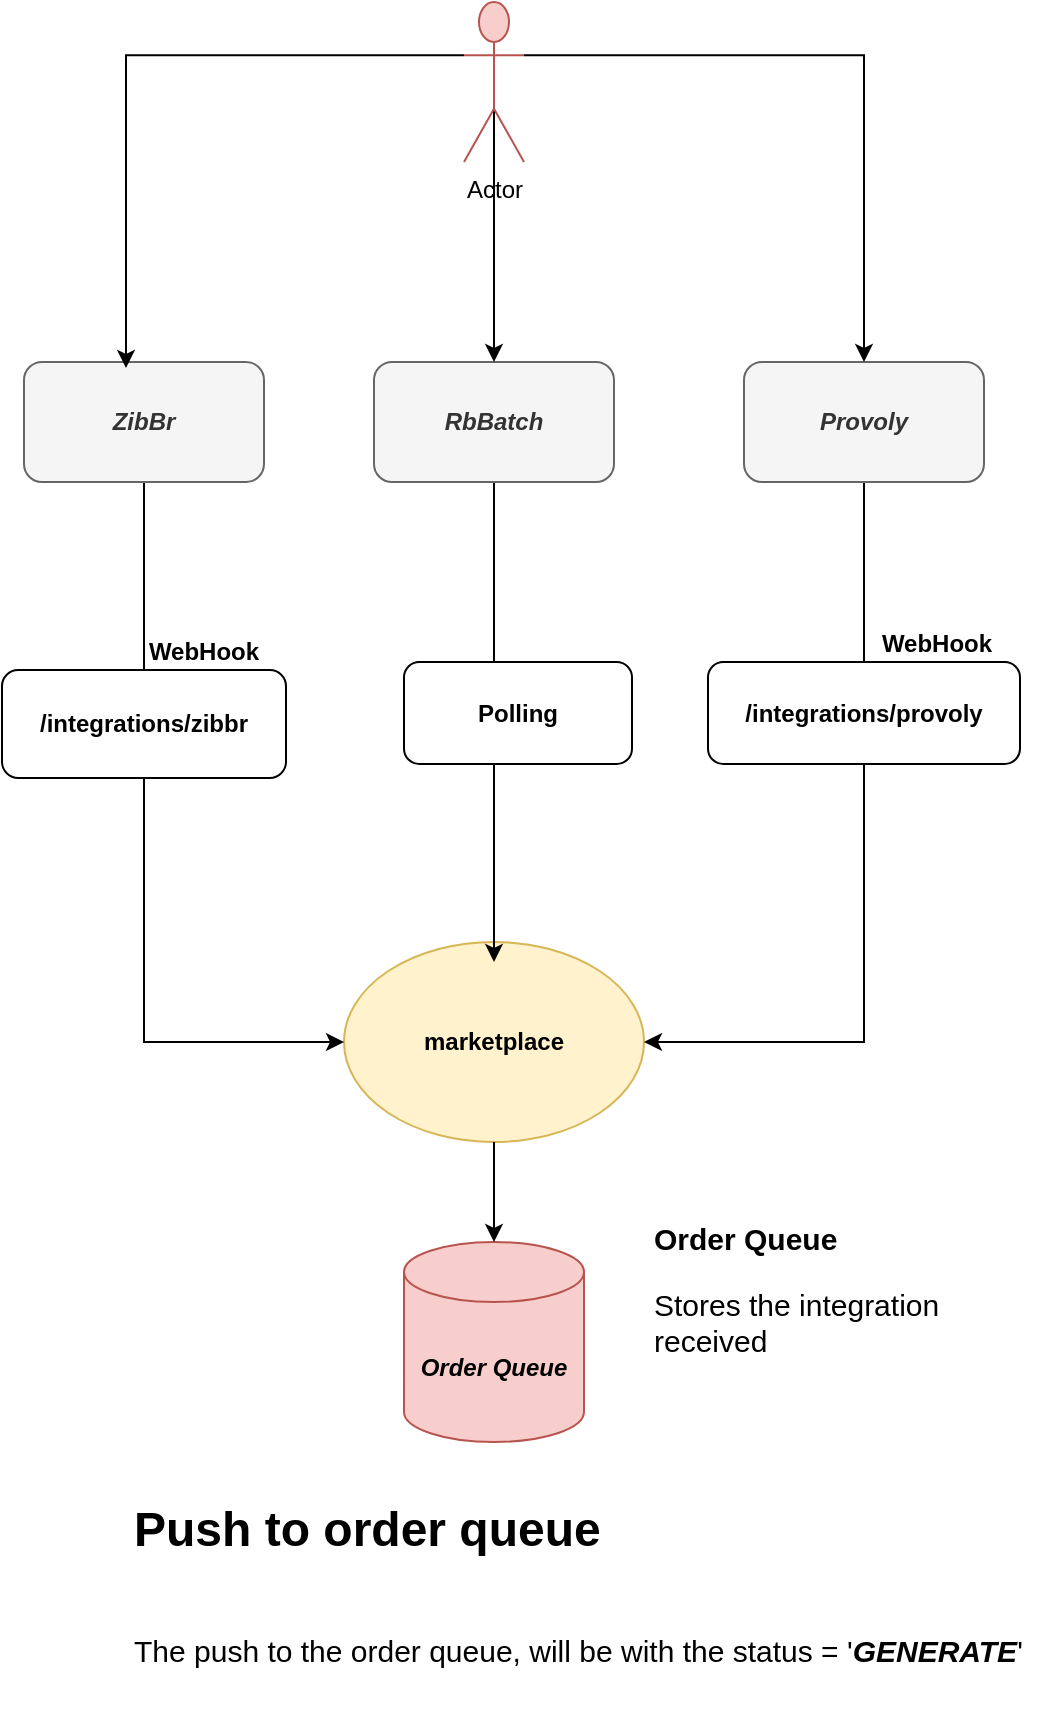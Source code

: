 <mxfile version="23.1.2" type="device" pages="3">
  <diagram name="Integration" id="6bs2xvqOoQj8B5XkELUm">
    <mxGraphModel dx="1502" dy="2014" grid="0" gridSize="10" guides="1" tooltips="1" connect="1" arrows="1" fold="1" page="1" pageScale="1" pageWidth="850" pageHeight="1100" math="0" shadow="0">
      <root>
        <mxCell id="0" />
        <mxCell id="1" parent="0" />
        <mxCell id="EJvTgRRr1ytgP2N93Zxn-4" value="" style="group" parent="1" vertex="1" connectable="0">
          <mxGeometry x="190" y="180" width="150" height="100" as="geometry" />
        </mxCell>
        <mxCell id="EJvTgRRr1ytgP2N93Zxn-1" value="&lt;b&gt;marketplace&lt;/b&gt;" style="ellipse;whiteSpace=wrap;html=1;fillColor=#fff2cc;strokeColor=#d6b656;" parent="EJvTgRRr1ytgP2N93Zxn-4" vertex="1">
          <mxGeometry width="150" height="100" as="geometry" />
        </mxCell>
        <mxCell id="EJvTgRRr1ytgP2N93Zxn-11" style="edgeStyle=orthogonalEdgeStyle;rounded=0;orthogonalLoop=1;jettySize=auto;html=1;exitX=0.5;exitY=1;exitDx=0;exitDy=0;entryX=0;entryY=0.5;entryDx=0;entryDy=0;" parent="1" source="EJvTgRRr1ytgP2N93Zxn-5" target="EJvTgRRr1ytgP2N93Zxn-1" edge="1">
          <mxGeometry relative="1" as="geometry" />
        </mxCell>
        <mxCell id="EJvTgRRr1ytgP2N93Zxn-5" value="&lt;b&gt;&lt;i&gt;ZibBr&lt;/i&gt;&lt;/b&gt;" style="rounded=1;whiteSpace=wrap;html=1;fillColor=#f5f5f5;fontColor=#333333;strokeColor=#666666;" parent="1" vertex="1">
          <mxGeometry x="30" y="-110" width="120" height="60" as="geometry" />
        </mxCell>
        <mxCell id="EJvTgRRr1ytgP2N93Zxn-12" style="edgeStyle=orthogonalEdgeStyle;rounded=0;orthogonalLoop=1;jettySize=auto;html=1;exitX=0.5;exitY=1;exitDx=0;exitDy=0;" parent="1" source="EJvTgRRr1ytgP2N93Zxn-6" edge="1">
          <mxGeometry relative="1" as="geometry">
            <mxPoint x="265" y="190" as="targetPoint" />
          </mxGeometry>
        </mxCell>
        <mxCell id="EJvTgRRr1ytgP2N93Zxn-6" value="&lt;b&gt;&lt;i&gt;RbBatch&lt;/i&gt;&lt;/b&gt;" style="rounded=1;whiteSpace=wrap;html=1;fillColor=#f5f5f5;fontColor=#333333;strokeColor=#666666;" parent="1" vertex="1">
          <mxGeometry x="205" y="-110" width="120" height="60" as="geometry" />
        </mxCell>
        <mxCell id="EJvTgRRr1ytgP2N93Zxn-14" style="edgeStyle=orthogonalEdgeStyle;rounded=0;orthogonalLoop=1;jettySize=auto;html=1;exitX=0.5;exitY=1;exitDx=0;exitDy=0;entryX=1;entryY=0.5;entryDx=0;entryDy=0;" parent="1" source="EJvTgRRr1ytgP2N93Zxn-7" target="EJvTgRRr1ytgP2N93Zxn-1" edge="1">
          <mxGeometry relative="1" as="geometry" />
        </mxCell>
        <mxCell id="EJvTgRRr1ytgP2N93Zxn-7" value="&lt;b&gt;&lt;i&gt;Provoly&lt;/i&gt;&lt;/b&gt;" style="rounded=1;whiteSpace=wrap;html=1;fillColor=#f5f5f5;fontColor=#333333;strokeColor=#666666;" parent="1" vertex="1">
          <mxGeometry x="390" y="-110" width="120" height="60" as="geometry" />
        </mxCell>
        <mxCell id="EJvTgRRr1ytgP2N93Zxn-8" value="&lt;b&gt;&lt;i&gt;Order Queue&lt;/i&gt;&lt;/b&gt;" style="shape=cylinder3;whiteSpace=wrap;html=1;boundedLbl=1;backgroundOutline=1;size=15;fillColor=#f8cecc;strokeColor=#b85450;" parent="1" vertex="1">
          <mxGeometry x="220" y="330" width="90" height="100" as="geometry" />
        </mxCell>
        <mxCell id="EJvTgRRr1ytgP2N93Zxn-10" style="edgeStyle=orthogonalEdgeStyle;rounded=0;orthogonalLoop=1;jettySize=auto;html=1;exitX=0.5;exitY=1;exitDx=0;exitDy=0;entryX=0.5;entryY=0;entryDx=0;entryDy=0;entryPerimeter=0;" parent="1" source="EJvTgRRr1ytgP2N93Zxn-1" target="EJvTgRRr1ytgP2N93Zxn-8" edge="1">
          <mxGeometry relative="1" as="geometry" />
        </mxCell>
        <mxCell id="QfT0gPSdKocHzmINpzKG-2" style="edgeStyle=orthogonalEdgeStyle;rounded=0;orthogonalLoop=1;jettySize=auto;html=1;exitX=0;exitY=0.333;exitDx=0;exitDy=0;exitPerimeter=0;entryX=0.425;entryY=0.05;entryDx=0;entryDy=0;entryPerimeter=0;" parent="1" source="EJvTgRRr1ytgP2N93Zxn-15" target="EJvTgRRr1ytgP2N93Zxn-5" edge="1">
          <mxGeometry relative="1" as="geometry" />
        </mxCell>
        <mxCell id="QfT0gPSdKocHzmINpzKG-3" style="edgeStyle=orthogonalEdgeStyle;rounded=0;orthogonalLoop=1;jettySize=auto;html=1;exitX=0.5;exitY=0.5;exitDx=0;exitDy=0;exitPerimeter=0;" parent="1" source="EJvTgRRr1ytgP2N93Zxn-15" target="EJvTgRRr1ytgP2N93Zxn-6" edge="1">
          <mxGeometry relative="1" as="geometry" />
        </mxCell>
        <mxCell id="QfT0gPSdKocHzmINpzKG-4" style="edgeStyle=orthogonalEdgeStyle;rounded=0;orthogonalLoop=1;jettySize=auto;html=1;exitX=1;exitY=0.333;exitDx=0;exitDy=0;exitPerimeter=0;entryX=0.5;entryY=0;entryDx=0;entryDy=0;" parent="1" source="EJvTgRRr1ytgP2N93Zxn-15" target="EJvTgRRr1ytgP2N93Zxn-7" edge="1">
          <mxGeometry relative="1" as="geometry" />
        </mxCell>
        <mxCell id="EJvTgRRr1ytgP2N93Zxn-15" value="Actor" style="shape=umlActor;verticalLabelPosition=bottom;verticalAlign=top;html=1;outlineConnect=0;fillColor=#f8cecc;strokeColor=#b85450;" parent="1" vertex="1">
          <mxGeometry x="250" y="-290" width="30" height="80" as="geometry" />
        </mxCell>
        <mxCell id="EJvTgRRr1ytgP2N93Zxn-23" value="&lt;h1 style=&quot;font-size: 15px;&quot;&gt;&lt;font style=&quot;font-size: 15px;&quot;&gt;Order Queue&lt;/font&gt;&lt;/h1&gt;&lt;p style=&quot;font-size: 15px;&quot;&gt;Stores the integration received&lt;/p&gt;" style="text;html=1;strokeColor=none;fillColor=none;spacing=5;spacingTop=-20;whiteSpace=wrap;overflow=hidden;rounded=0;" parent="1" vertex="1">
          <mxGeometry x="340" y="320" width="171" height="78" as="geometry" />
        </mxCell>
        <mxCell id="FXkBtfsvqDUryoZy2Q1z-1" value="&lt;h1&gt;Push to order queue&lt;br&gt;&lt;br&gt;&lt;font style=&quot;font-size: 15px;&quot;&gt;&lt;span style=&quot;font-weight: normal;&quot;&gt;The push to the order queue, will be with the status = &#39;&lt;/span&gt;&lt;i&gt;GENERATE&lt;/i&gt;&lt;span style=&quot;font-weight: normal;&quot;&gt;&#39;&lt;/span&gt;&lt;/font&gt;&lt;/h1&gt;" style="text;html=1;strokeColor=none;fillColor=none;spacing=5;spacingTop=-20;whiteSpace=wrap;overflow=hidden;rounded=0;" parent="1" vertex="1">
          <mxGeometry x="80" y="454" width="467" height="115" as="geometry" />
        </mxCell>
        <mxCell id="yPvkSjputPTzya3KqDPj-7" value="&lt;b style=&quot;&quot;&gt;&lt;font style=&quot;font-size: 12px;&quot;&gt;/integrations/provoly&lt;/font&gt;&lt;/b&gt;" style="rounded=1;whiteSpace=wrap;html=1;movable=1;resizable=1;rotatable=1;deletable=1;editable=1;locked=0;connectable=1;" parent="1" vertex="1">
          <mxGeometry x="372" y="40" width="156" height="51" as="geometry" />
        </mxCell>
        <mxCell id="yPvkSjputPTzya3KqDPj-8" value="&lt;b&gt;WebHook&lt;/b&gt;" style="text;html=1;strokeColor=none;fillColor=none;align=center;verticalAlign=middle;whiteSpace=wrap;rounded=0;movable=1;resizable=1;rotatable=1;deletable=1;editable=1;locked=0;connectable=1;container=0;" parent="1" vertex="1">
          <mxGeometry x="479" y="26" width="15" height="10" as="geometry" />
        </mxCell>
        <mxCell id="0XAII_fNkDng0k-jCXtS-10" value="&lt;b&gt;&lt;font style=&quot;font-size: 12px;&quot;&gt;/integrations/zibbr&lt;/font&gt;&lt;br&gt;&lt;/b&gt;" style="rounded=1;whiteSpace=wrap;html=1;movable=1;resizable=1;rotatable=1;deletable=1;editable=1;locked=0;connectable=1;" parent="1" vertex="1">
          <mxGeometry x="19" y="44" width="142" height="54" as="geometry" />
        </mxCell>
        <mxCell id="0XAII_fNkDng0k-jCXtS-11" value="&lt;b&gt;&lt;font style=&quot;font-size: 12px;&quot;&gt;Polling&lt;/font&gt;&lt;/b&gt;" style="rounded=1;whiteSpace=wrap;html=1;movable=1;resizable=1;rotatable=1;deletable=1;editable=1;locked=0;connectable=1;" parent="1" vertex="1">
          <mxGeometry x="220" y="40" width="114" height="51" as="geometry" />
        </mxCell>
        <mxCell id="0XAII_fNkDng0k-jCXtS-12" value="&lt;b&gt;WebHook&lt;/b&gt;" style="text;html=1;strokeColor=none;fillColor=none;align=center;verticalAlign=middle;whiteSpace=wrap;rounded=0;movable=1;resizable=1;rotatable=1;deletable=1;editable=1;locked=0;connectable=1;container=0;" parent="1" vertex="1">
          <mxGeometry x="110" y="30" width="20" height="10" as="geometry" />
        </mxCell>
      </root>
    </mxGraphModel>
  </diagram>
  <diagram id="k0p-7brFICKpCA51WKlW" name="Queue Pooling">
    <mxGraphModel dx="986" dy="641" grid="0" gridSize="10" guides="1" tooltips="1" connect="1" arrows="1" fold="1" page="1" pageScale="1" pageWidth="850" pageHeight="1100" math="0" shadow="0">
      <root>
        <mxCell id="0" />
        <mxCell id="1" parent="0" />
        <mxCell id="5JLVQkKXoYUa1Nd7pg_r-2" style="edgeStyle=orthogonalEdgeStyle;rounded=0;orthogonalLoop=1;jettySize=auto;html=1;exitX=0.5;exitY=0;exitDx=0;exitDy=0;entryX=0.5;entryY=1;entryDx=0;entryDy=0;entryPerimeter=0;" parent="1" source="sOmqg92rFAw-7w2H74K2-1" target="5JLVQkKXoYUa1Nd7pg_r-1" edge="1">
          <mxGeometry relative="1" as="geometry" />
        </mxCell>
        <mxCell id="sOmqg92rFAw-7w2H74K2-1" value="&lt;b&gt;queue-processor&lt;/b&gt;" style="rounded=1;whiteSpace=wrap;html=1;fillColor=#dae8fc;strokeColor=#6c8ebf;" parent="1" vertex="1">
          <mxGeometry x="295" y="320" width="120" height="60" as="geometry" />
        </mxCell>
        <mxCell id="5JLVQkKXoYUa1Nd7pg_r-1" value="&lt;b&gt;Order Queue&lt;/b&gt;" style="shape=cylinder3;whiteSpace=wrap;html=1;boundedLbl=1;backgroundOutline=1;size=15;fillColor=#f8cecc;strokeColor=#b85450;" parent="1" vertex="1">
          <mxGeometry x="310" y="80" width="90" height="120" as="geometry" />
        </mxCell>
        <mxCell id="5JLVQkKXoYUa1Nd7pg_r-3" value="Polls from queue" style="text;html=1;align=center;verticalAlign=middle;resizable=0;points=[];autosize=1;strokeColor=none;fillColor=none;" parent="1" vertex="1">
          <mxGeometry x="360" y="250" width="110" height="30" as="geometry" />
        </mxCell>
        <mxCell id="7gTY6_sO_f-BvhOfy-14-1" value="&lt;h1&gt;Polling Algorithm&lt;/h1&gt;&lt;p style=&quot;font-size: 11px;&quot;&gt;&lt;font style=&quot;font-size: 11px;&quot;&gt;SELECT&amp;nbsp;&lt;br&gt;&lt;span style=&quot;white-space: pre;&quot;&gt;&#x9;&lt;/span&gt;*&lt;br&gt;FROM&lt;br&gt;&lt;span style=&quot;white-space: pre;&quot;&gt;&#x9;&lt;/span&gt;ORDERS&lt;br&gt;&lt;/font&gt;&lt;/p&gt;&lt;p style=&quot;font-size: 11px;&quot;&gt;&lt;font style=&quot;font-size: 11px;&quot;&gt;WHERE&amp;nbsp;1 = 1&lt;/font&gt;&lt;/p&gt;&lt;p style=&quot;font-size: 11px;&quot;&gt;&lt;span style=&quot;background-color: initial;&quot;&gt;&lt;font style=&quot;font-size: 11px;&quot;&gt;AND STATUS NOT IN ( &#39;FINISHED&#39;, &#39;FAILED&#39; )&lt;/font&gt;&lt;/span&gt;&lt;/p&gt;&lt;p style=&quot;font-size: 11px;&quot;&gt;&lt;span style=&quot;background-color: initial;&quot;&gt;&lt;font style=&quot;font-size: 11px;&quot;&gt;ORDER BY LAST_EXECUTION ASC;&amp;nbsp;&lt;/font&gt;&lt;/span&gt;&lt;/p&gt;" style="text;html=1;strokeColor=none;fillColor=none;spacing=5;spacingTop=-20;whiteSpace=wrap;overflow=hidden;rounded=0;" parent="1" vertex="1">
          <mxGeometry x="404" y="402" width="314" height="194" as="geometry" />
        </mxCell>
      </root>
    </mxGraphModel>
  </diagram>
  <diagram id="3KFiBxskiwrZ6yGwwP41" name="Processing">
    <mxGraphModel dx="986" dy="641" grid="0" gridSize="10" guides="1" tooltips="1" connect="1" arrows="1" fold="1" page="1" pageScale="1" pageWidth="850" pageHeight="1100" math="0" shadow="0">
      <root>
        <mxCell id="0" />
        <mxCell id="1" parent="0" />
        <mxCell id="nPEdTjzN6H7lMo0OnDPN-6" style="edgeStyle=orthogonalEdgeStyle;rounded=0;orthogonalLoop=1;jettySize=auto;html=1;exitX=0.5;exitY=1;exitDx=0;exitDy=0;entryX=0;entryY=0.5;entryDx=0;entryDy=0;curved=1;strokeColor=#66FF66;strokeWidth=3;" parent="1" source="5iNieXvGtpCj5tK3IM44-2" target="nPEdTjzN6H7lMo0OnDPN-2" edge="1">
          <mxGeometry relative="1" as="geometry" />
        </mxCell>
        <mxCell id="qE3W1Afh6fCjP1Kp7L83-7" value="All the mandatory fields &lt;br&gt;are present" style="edgeLabel;html=1;align=center;verticalAlign=middle;resizable=0;points=[];" parent="nPEdTjzN6H7lMo0OnDPN-6" vertex="1" connectable="0">
          <mxGeometry x="-0.059" y="2" relative="1" as="geometry">
            <mxPoint x="8" as="offset" />
          </mxGeometry>
        </mxCell>
        <mxCell id="qE3W1Afh6fCjP1Kp7L83-8" style="edgeStyle=orthogonalEdgeStyle;rounded=0;orthogonalLoop=1;jettySize=auto;html=1;exitX=1;exitY=0.5;exitDx=0;exitDy=0;entryX=0;entryY=0;entryDx=0;entryDy=0;curved=1;strokeColor=#FF0000;strokeWidth=3;" parent="1" source="5iNieXvGtpCj5tK3IM44-2" target="nPEdTjzN6H7lMo0OnDPN-17" edge="1">
          <mxGeometry relative="1" as="geometry" />
        </mxCell>
        <mxCell id="qE3W1Afh6fCjP1Kp7L83-10" value="A mandatory field is not present.&amp;nbsp;&lt;br&gt;This is a &lt;b&gt;unrecoverable&lt;/b&gt; type of error&amp;nbsp;" style="edgeLabel;html=1;align=center;verticalAlign=middle;resizable=0;points=[];" parent="qE3W1Afh6fCjP1Kp7L83-8" vertex="1" connectable="0">
          <mxGeometry x="-0.201" y="-11" relative="1" as="geometry">
            <mxPoint as="offset" />
          </mxGeometry>
        </mxCell>
        <mxCell id="5iNieXvGtpCj5tK3IM44-2" value="&lt;b&gt;VALIDATE&lt;/b&gt;" style="ellipse;whiteSpace=wrap;html=1;aspect=fixed;fillColor=#f5f5f5;fontColor=#333333;strokeColor=#666666;strokeWidth=3;" parent="1" vertex="1">
          <mxGeometry x="83" y="389" width="80" height="80" as="geometry" />
        </mxCell>
        <mxCell id="nPEdTjzN6H7lMo0OnDPN-5" style="edgeStyle=orthogonalEdgeStyle;rounded=0;orthogonalLoop=1;jettySize=auto;html=1;exitX=0.5;exitY=1;exitDx=0;exitDy=0;curved=1;strokeColor=#33FF33;strokeWidth=3;" parent="1" source="5iNieXvGtpCj5tK3IM44-3" target="5iNieXvGtpCj5tK3IM44-2" edge="1">
          <mxGeometry relative="1" as="geometry" />
        </mxCell>
        <mxCell id="qE3W1Afh6fCjP1Kp7L83-6" value="Convert the partner document to our &lt;br&gt;generic and well formed document" style="edgeLabel;html=1;align=center;verticalAlign=middle;resizable=0;points=[];" parent="nPEdTjzN6H7lMo0OnDPN-5" vertex="1" connectable="0">
          <mxGeometry x="-0.173" y="-2" relative="1" as="geometry">
            <mxPoint x="7" y="-13" as="offset" />
          </mxGeometry>
        </mxCell>
        <mxCell id="5iNieXvGtpCj5tK3IM44-3" value="&lt;b&gt;CONVERT&lt;/b&gt;" style="ellipse;whiteSpace=wrap;html=1;aspect=fixed;fillColor=#f5f5f5;fontColor=#333333;strokeColor=#666666;strokeWidth=3;" parent="1" vertex="1">
          <mxGeometry x="123" y="199" width="80" height="80" as="geometry" />
        </mxCell>
        <mxCell id="nPEdTjzN6H7lMo0OnDPN-1" value="&lt;b&gt;RECEIVE&lt;/b&gt;" style="ellipse;whiteSpace=wrap;html=1;aspect=fixed;fillColor=#dae8fc;strokeColor=#6c8ebf;strokeWidth=3;" parent="1" vertex="1">
          <mxGeometry x="376" y="5" width="80" height="80" as="geometry" />
        </mxCell>
        <mxCell id="nPEdTjzN6H7lMo0OnDPN-9" style="edgeStyle=orthogonalEdgeStyle;rounded=0;orthogonalLoop=1;jettySize=auto;html=1;curved=1;strokeColor=#66FF66;strokeWidth=3;" parent="1" source="nPEdTjzN6H7lMo0OnDPN-2" target="nPEdTjzN6H7lMo0OnDPN-8" edge="1">
          <mxGeometry relative="1" as="geometry">
            <Array as="points">
              <mxPoint x="103" y="639" />
              <mxPoint x="103" y="739" />
              <mxPoint x="163" y="739" />
            </Array>
          </mxGeometry>
        </mxCell>
        <mxCell id="qE3W1Afh6fCjP1Kp7L83-12" value="Customer integration was OK." style="edgeLabel;html=1;align=center;verticalAlign=middle;resizable=0;points=[];" parent="nPEdTjzN6H7lMo0OnDPN-9" vertex="1" connectable="0">
          <mxGeometry x="-0.192" y="-9" relative="1" as="geometry">
            <mxPoint as="offset" />
          </mxGeometry>
        </mxCell>
        <mxCell id="qE3W1Afh6fCjP1Kp7L83-13" style="edgeStyle=orthogonalEdgeStyle;rounded=0;orthogonalLoop=1;jettySize=auto;html=1;entryX=0;entryY=0.5;entryDx=0;entryDy=0;curved=1;strokeColor=#FF0000;strokeWidth=3;" parent="1" source="nPEdTjzN6H7lMo0OnDPN-2" target="nPEdTjzN6H7lMo0OnDPN-17" edge="1">
          <mxGeometry relative="1" as="geometry">
            <Array as="points">
              <mxPoint x="163" y="659" />
              <mxPoint x="408" y="659" />
              <mxPoint x="408" y="514" />
            </Array>
          </mxGeometry>
        </mxCell>
        <mxCell id="qE3W1Afh6fCjP1Kp7L83-14" value="An error was received.&amp;nbsp;&lt;br style=&quot;border-color: var(--border-color); font-size: 12px; background-color: rgb(251, 251, 251);&quot;&gt;&lt;span style=&quot;font-size: 12px; background-color: rgb(251, 251, 251);&quot;&gt;Might be &lt;b&gt;recoverable&lt;/b&gt;&lt;/span&gt;" style="edgeLabel;html=1;align=center;verticalAlign=middle;resizable=0;points=[];" parent="qE3W1Afh6fCjP1Kp7L83-13" vertex="1" connectable="0">
          <mxGeometry x="-0.084" y="17" relative="1" as="geometry">
            <mxPoint as="offset" />
          </mxGeometry>
        </mxCell>
        <mxCell id="nPEdTjzN6H7lMo0OnDPN-2" value="&lt;b&gt;CUSTOMER&lt;/b&gt;" style="ellipse;whiteSpace=wrap;html=1;aspect=fixed;fillColor=#f5f5f5;fontColor=#333333;strokeColor=#666666;strokeWidth=3;" parent="1" vertex="1">
          <mxGeometry x="123" y="559" width="80" height="80" as="geometry" />
        </mxCell>
        <mxCell id="nPEdTjzN6H7lMo0OnDPN-4" style="edgeStyle=orthogonalEdgeStyle;rounded=0;orthogonalLoop=1;jettySize=auto;html=1;exitX=0;exitY=0.5;exitDx=0;exitDy=0;entryX=0.5;entryY=0;entryDx=0;entryDy=0;curved=1;strokeColor=#66FF66;strokeWidth=3;" parent="1" source="nPEdTjzN6H7lMo0OnDPN-3" target="5iNieXvGtpCj5tK3IM44-3" edge="1">
          <mxGeometry relative="1" as="geometry" />
        </mxCell>
        <mxCell id="qE3W1Afh6fCjP1Kp7L83-1" style="edgeStyle=orthogonalEdgeStyle;rounded=0;orthogonalLoop=1;jettySize=auto;html=1;exitX=0.5;exitY=1;exitDx=0;exitDy=0;entryX=0.5;entryY=0;entryDx=0;entryDy=0;curved=1;strokeColor=#FF0000;strokeWidth=3;" parent="1" source="nPEdTjzN6H7lMo0OnDPN-3" target="nPEdTjzN6H7lMo0OnDPN-17" edge="1">
          <mxGeometry relative="1" as="geometry" />
        </mxCell>
        <mxCell id="nPEdTjzN6H7lMo0OnDPN-3" value="&lt;b&gt;FETCH&lt;/b&gt;" style="ellipse;whiteSpace=wrap;html=1;aspect=fixed;fillColor=#f5f5f5;fontColor=#333333;strokeColor=#666666;strokeWidth=3;" parent="1" vertex="1">
          <mxGeometry x="336" y="250" width="80" height="80" as="geometry" />
        </mxCell>
        <mxCell id="nPEdTjzN6H7lMo0OnDPN-7" style="edgeStyle=orthogonalEdgeStyle;rounded=0;orthogonalLoop=1;jettySize=auto;html=1;exitX=0.5;exitY=1;exitDx=0;exitDy=0;entryX=0.5;entryY=0;entryDx=0;entryDy=0;curved=1;strokeColor=#66FF66;strokeWidth=3;" parent="1" source="nPEdTjzN6H7lMo0OnDPN-1" target="nPEdTjzN6H7lMo0OnDPN-3" edge="1">
          <mxGeometry relative="1" as="geometry" />
        </mxCell>
        <mxCell id="qE3W1Afh6fCjP1Kp7L83-29" value="A order was received" style="edgeLabel;html=1;align=center;verticalAlign=middle;resizable=0;points=[];" parent="nPEdTjzN6H7lMo0OnDPN-7" vertex="1" connectable="0">
          <mxGeometry x="-0.247" y="4" relative="1" as="geometry">
            <mxPoint as="offset" />
          </mxGeometry>
        </mxCell>
        <mxCell id="nPEdTjzN6H7lMo0OnDPN-11" style="edgeStyle=orthogonalEdgeStyle;rounded=0;orthogonalLoop=1;jettySize=auto;html=1;exitX=0.5;exitY=1;exitDx=0;exitDy=0;entryX=0;entryY=0.5;entryDx=0;entryDy=0;curved=1;strokeColor=#66FF66;strokeWidth=3;" parent="1" source="nPEdTjzN6H7lMo0OnDPN-8" target="nPEdTjzN6H7lMo0OnDPN-10" edge="1">
          <mxGeometry relative="1" as="geometry" />
        </mxCell>
        <mxCell id="qE3W1Afh6fCjP1Kp7L83-15" value="Shipping integration was OK" style="edgeLabel;html=1;align=center;verticalAlign=middle;resizable=0;points=[];" parent="nPEdTjzN6H7lMo0OnDPN-11" vertex="1" connectable="0">
          <mxGeometry x="-0.4" y="1" relative="1" as="geometry">
            <mxPoint x="50" y="-19" as="offset" />
          </mxGeometry>
        </mxCell>
        <mxCell id="qE3W1Afh6fCjP1Kp7L83-32" style="edgeStyle=orthogonalEdgeStyle;rounded=0;orthogonalLoop=1;jettySize=auto;html=1;exitX=1;exitY=0.5;exitDx=0;exitDy=0;curved=1;strokeColor=#FF0000;strokeWidth=3;" parent="1" source="nPEdTjzN6H7lMo0OnDPN-8" target="nPEdTjzN6H7lMo0OnDPN-17" edge="1">
          <mxGeometry relative="1" as="geometry">
            <mxPoint x="623" y="529" as="targetPoint" />
            <Array as="points">
              <mxPoint x="153" y="869" />
              <mxPoint x="183" y="869" />
              <mxPoint x="183" y="709" />
              <mxPoint x="543" y="709" />
              <mxPoint x="543" y="569" />
              <mxPoint x="617" y="569" />
            </Array>
          </mxGeometry>
        </mxCell>
        <mxCell id="qE3W1Afh6fCjP1Kp7L83-33" value="An error was received.&amp;nbsp;&lt;br style=&quot;border-color: var(--border-color); font-size: 12px; background-color: rgb(251, 251, 251);&quot;&gt;&lt;span style=&quot;font-size: 12px; background-color: rgb(251, 251, 251);&quot;&gt;Might be &lt;b&gt;recoverable&lt;/b&gt;&lt;/span&gt;" style="edgeLabel;html=1;align=center;verticalAlign=middle;resizable=0;points=[];" parent="qE3W1Afh6fCjP1Kp7L83-32" vertex="1" connectable="0">
          <mxGeometry x="-0.021" y="2" relative="1" as="geometry">
            <mxPoint as="offset" />
          </mxGeometry>
        </mxCell>
        <mxCell id="nPEdTjzN6H7lMo0OnDPN-8" value="&lt;b&gt;SHIPPING&lt;/b&gt;" style="ellipse;whiteSpace=wrap;html=1;aspect=fixed;fillColor=#f5f5f5;fontColor=#333333;strokeColor=#666666;strokeWidth=3;" parent="1" vertex="1">
          <mxGeometry x="73" y="839" width="80" height="80" as="geometry" />
        </mxCell>
        <mxCell id="nPEdTjzN6H7lMo0OnDPN-14" style="edgeStyle=orthogonalEdgeStyle;rounded=0;orthogonalLoop=1;jettySize=auto;html=1;exitX=1;exitY=1;exitDx=0;exitDy=0;entryX=0;entryY=0.5;entryDx=0;entryDy=0;curved=1;strokeColor=#66FF66;strokeWidth=3;" parent="1" source="nPEdTjzN6H7lMo0OnDPN-10" target="nPEdTjzN6H7lMo0OnDPN-12" edge="1">
          <mxGeometry relative="1" as="geometry" />
        </mxCell>
        <mxCell id="qE3W1Afh6fCjP1Kp7L83-16" value="Payment integration was OK" style="edgeLabel;html=1;align=center;verticalAlign=middle;resizable=0;points=[];" parent="nPEdTjzN6H7lMo0OnDPN-14" vertex="1" connectable="0">
          <mxGeometry x="-0.288" y="-10" relative="1" as="geometry">
            <mxPoint x="55" y="-38" as="offset" />
          </mxGeometry>
        </mxCell>
        <mxCell id="nPEdTjzN6H7lMo0OnDPN-10" value="&lt;b&gt;PAYMENT&lt;/b&gt;" style="ellipse;whiteSpace=wrap;html=1;aspect=fixed;fillColor=#f5f5f5;fontColor=#333333;strokeColor=#666666;strokeWidth=3;" parent="1" vertex="1">
          <mxGeometry x="423" y="969" width="80" height="80" as="geometry" />
        </mxCell>
        <mxCell id="qE3W1Afh6fCjP1Kp7L83-20" style="edgeStyle=orthogonalEdgeStyle;rounded=0;orthogonalLoop=1;jettySize=auto;html=1;exitX=1;exitY=0.5;exitDx=0;exitDy=0;entryX=0.5;entryY=1;entryDx=0;entryDy=0;curved=1;strokeColor=#66FF66;strokeWidth=3;" parent="1" source="nPEdTjzN6H7lMo0OnDPN-12" target="qE3W1Afh6fCjP1Kp7L83-17" edge="1">
          <mxGeometry relative="1" as="geometry" />
        </mxCell>
        <mxCell id="qE3W1Afh6fCjP1Kp7L83-21" value="Order was created with success internally" style="edgeLabel;html=1;align=center;verticalAlign=middle;resizable=0;points=[];" parent="qE3W1Afh6fCjP1Kp7L83-20" vertex="1" connectable="0">
          <mxGeometry x="-0.137" y="13" relative="1" as="geometry">
            <mxPoint as="offset" />
          </mxGeometry>
        </mxCell>
        <mxCell id="nPEdTjzN6H7lMo0OnDPN-12" value="&lt;b&gt;ORDER&lt;/b&gt;" style="ellipse;whiteSpace=wrap;html=1;aspect=fixed;fillColor=#f5f5f5;fontColor=#333333;strokeColor=#666666;strokeWidth=3;" parent="1" vertex="1">
          <mxGeometry x="980" y="929" width="80" height="80" as="geometry" />
        </mxCell>
        <mxCell id="F0H3bRhmGoOhF_0vCkwh-3" style="edgeStyle=orthogonalEdgeStyle;rounded=0;orthogonalLoop=1;jettySize=auto;html=1;exitX=0;exitY=0.5;exitDx=0;exitDy=0;entryX=1;entryY=0;entryDx=0;entryDy=0;curved=1;strokeColor=#FFD966;strokeWidth=3;" parent="1" source="nPEdTjzN6H7lMo0OnDPN-17" target="nPEdTjzN6H7lMo0OnDPN-2" edge="1">
          <mxGeometry relative="1" as="geometry">
            <Array as="points">
              <mxPoint x="323" y="514" />
              <mxPoint x="323" y="571" />
            </Array>
          </mxGeometry>
        </mxCell>
        <mxCell id="F0H3bRhmGoOhF_0vCkwh-4" value="Status = &lt;b&gt;&lt;u style=&quot;&quot;&gt;CUSTOMER&lt;/u&gt;&lt;/b&gt;&lt;br&gt;&lt;b&gt;Recoverable&lt;/b&gt; error &amp;amp; error times &amp;lt; 3" style="edgeLabel;html=1;align=center;verticalAlign=middle;resizable=0;points=[];" parent="F0H3bRhmGoOhF_0vCkwh-3" vertex="1" connectable="0">
          <mxGeometry x="0.133" y="17" relative="1" as="geometry">
            <mxPoint x="-29" y="-12" as="offset" />
          </mxGeometry>
        </mxCell>
        <mxCell id="F0H3bRhmGoOhF_0vCkwh-5" style="edgeStyle=orthogonalEdgeStyle;rounded=0;orthogonalLoop=1;jettySize=auto;html=1;exitX=0;exitY=1;exitDx=0;exitDy=0;curved=1;strokeColor=#FFD966;strokeWidth=3;" parent="1" source="nPEdTjzN6H7lMo0OnDPN-17" target="nPEdTjzN6H7lMo0OnDPN-8" edge="1">
          <mxGeometry relative="1" as="geometry">
            <Array as="points">
              <mxPoint x="543" y="546" />
              <mxPoint x="543" y="869" />
            </Array>
          </mxGeometry>
        </mxCell>
        <mxCell id="F0H3bRhmGoOhF_0vCkwh-6" value="Status =&amp;nbsp;&lt;b style=&quot;border-color: var(--border-color);&quot;&gt;&lt;u style=&quot;border-color: var(--border-color);&quot;&gt;SHIPPING&lt;/u&gt;&lt;/b&gt;&lt;br style=&quot;border-color: var(--border-color);&quot;&gt;&lt;b&gt;Recoverable&lt;/b&gt; error &amp;amp; error times &amp;lt; 3" style="edgeLabel;html=1;align=center;verticalAlign=middle;resizable=0;points=[];" parent="F0H3bRhmGoOhF_0vCkwh-5" vertex="1" connectable="0">
          <mxGeometry x="0.475" y="-21" relative="1" as="geometry">
            <mxPoint as="offset" />
          </mxGeometry>
        </mxCell>
        <mxCell id="F0H3bRhmGoOhF_0vCkwh-7" style="edgeStyle=orthogonalEdgeStyle;rounded=0;orthogonalLoop=1;jettySize=auto;html=1;exitX=0.311;exitY=0.989;exitDx=0;exitDy=0;entryX=0.5;entryY=0;entryDx=0;entryDy=0;curved=1;strokeColor=#FFD966;strokeWidth=3;exitPerimeter=0;" parent="1" source="nPEdTjzN6H7lMo0OnDPN-17" target="nPEdTjzN6H7lMo0OnDPN-10" edge="1">
          <mxGeometry relative="1" as="geometry">
            <Array as="points">
              <mxPoint x="626" y="558" />
              <mxPoint x="626" y="769" />
              <mxPoint x="513" y="769" />
              <mxPoint x="513" y="969" />
            </Array>
          </mxGeometry>
        </mxCell>
        <mxCell id="F0H3bRhmGoOhF_0vCkwh-8" value="Status = &lt;b&gt;&lt;u&gt;PAYMENT&lt;/u&gt;&lt;/b&gt;&lt;br style=&quot;border-color: var(--border-color);&quot;&gt;&lt;b&gt;Recoverable&lt;/b&gt; error &amp;amp; error times &amp;lt; 3" style="edgeLabel;html=1;align=center;verticalAlign=middle;resizable=0;points=[];" parent="F0H3bRhmGoOhF_0vCkwh-7" vertex="1" connectable="0">
          <mxGeometry x="0.246" y="14" relative="1" as="geometry">
            <mxPoint x="-9" y="111" as="offset" />
          </mxGeometry>
        </mxCell>
        <mxCell id="nPEdTjzN6H7lMo0OnDPN-17" value="&lt;font style=&quot;font-size: 11px;&quot;&gt;&lt;b&gt;FAIL_CHECK&lt;/b&gt;&lt;/font&gt;" style="ellipse;whiteSpace=wrap;html=1;aspect=fixed;fillColor=#fff2cc;strokeColor=#FFD966;strokeWidth=3;" parent="1" vertex="1">
          <mxGeometry x="613" y="469" width="90" height="90" as="geometry" />
        </mxCell>
        <mxCell id="qE3W1Afh6fCjP1Kp7L83-2" value="An error was received.&amp;nbsp;&lt;br&gt;Might be &lt;b&gt;recoverable&lt;/b&gt;" style="text;html=1;align=center;verticalAlign=middle;resizable=0;points=[];autosize=1;strokeColor=none;fillColor=none;" parent="1" vertex="1">
          <mxGeometry x="443" y="279" width="150" height="40" as="geometry" />
        </mxCell>
        <mxCell id="qE3W1Afh6fCjP1Kp7L83-3" value="Successful fetched &lt;br&gt;from partner" style="text;html=1;align=center;verticalAlign=middle;resizable=0;points=[];autosize=1;strokeColor=none;fillColor=none;" parent="1" vertex="1">
          <mxGeometry x="173" y="94" width="120" height="40" as="geometry" />
        </mxCell>
        <mxCell id="qE3W1Afh6fCjP1Kp7L83-19" value="" style="group;strokeWidth=3;" parent="1" vertex="1" connectable="0">
          <mxGeometry x="1285" y="732" width="100" height="100" as="geometry" />
        </mxCell>
        <mxCell id="qE3W1Afh6fCjP1Kp7L83-17" value="" style="ellipse;whiteSpace=wrap;html=1;aspect=fixed;fillColor=#d5e8d4;strokeColor=#82b366;" parent="qE3W1Afh6fCjP1Kp7L83-19" vertex="1">
          <mxGeometry width="100" height="100" as="geometry" />
        </mxCell>
        <mxCell id="qE3W1Afh6fCjP1Kp7L83-18" value="&lt;b&gt;&lt;i&gt;&lt;u&gt;FINISHED&lt;/u&gt;&lt;/i&gt;&lt;/b&gt;" style="ellipse;whiteSpace=wrap;html=1;aspect=fixed;fillColor=#f5f5f5;fontColor=#333333;strokeColor=#666666;" parent="qE3W1Afh6fCjP1Kp7L83-19" vertex="1">
          <mxGeometry x="10" y="10" width="80" height="80" as="geometry" />
        </mxCell>
        <mxCell id="qE3W1Afh6fCjP1Kp7L83-22" value="" style="group" parent="1" vertex="1" connectable="0">
          <mxGeometry x="1023" y="256" width="100" height="100" as="geometry" />
        </mxCell>
        <mxCell id="qE3W1Afh6fCjP1Kp7L83-23" value="" style="ellipse;whiteSpace=wrap;html=1;aspect=fixed;fillColor=#e51400;strokeColor=#B20000;fontColor=#ffffff;" parent="qE3W1Afh6fCjP1Kp7L83-22" vertex="1">
          <mxGeometry width="100" height="100" as="geometry" />
        </mxCell>
        <mxCell id="qE3W1Afh6fCjP1Kp7L83-24" value="&lt;b&gt;&lt;i&gt;&lt;u&gt;ERROR&lt;/u&gt;&lt;/i&gt;&lt;/b&gt;" style="ellipse;whiteSpace=wrap;html=1;aspect=fixed;fillColor=#f5f5f5;fontColor=#333333;strokeColor=#666666;" parent="qE3W1Afh6fCjP1Kp7L83-22" vertex="1">
          <mxGeometry x="10" y="10" width="80" height="80" as="geometry" />
        </mxCell>
        <mxCell id="qE3W1Afh6fCjP1Kp7L83-25" style="edgeStyle=orthogonalEdgeStyle;rounded=0;orthogonalLoop=1;jettySize=auto;html=1;exitX=1;exitY=0.5;exitDx=0;exitDy=0;entryX=0.5;entryY=1;entryDx=0;entryDy=0;curved=1;strokeColor=#FF0000;strokeWidth=3;" parent="1" source="nPEdTjzN6H7lMo0OnDPN-17" target="qE3W1Afh6fCjP1Kp7L83-23" edge="1">
          <mxGeometry relative="1" as="geometry" />
        </mxCell>
        <mxCell id="qE3W1Afh6fCjP1Kp7L83-26" value="The last step was a unrecoverable error(400 http status,&amp;nbsp;&lt;br&gt;mandatory fields are not present).&amp;nbsp;&lt;br&gt;Or, the last step failed 3 times in &lt;br&gt;a row(401/500/502 3 times in a row)" style="edgeLabel;html=1;align=center;verticalAlign=middle;resizable=0;points=[];" parent="qE3W1Afh6fCjP1Kp7L83-25" vertex="1" connectable="0">
          <mxGeometry x="0.069" y="-27" relative="1" as="geometry">
            <mxPoint x="-27" y="-27" as="offset" />
          </mxGeometry>
        </mxCell>
        <mxCell id="qE3W1Afh6fCjP1Kp7L83-27" value="" style="shape=flexArrow;endArrow=classic;html=1;rounded=0;entryX=0;entryY=0.5;entryDx=0;entryDy=0;fillColor=#dae8fc;strokeColor=#6c8ebf;" parent="1" target="nPEdTjzN6H7lMo0OnDPN-1" edge="1">
          <mxGeometry width="50" height="50" relative="1" as="geometry">
            <mxPoint x="316" y="45" as="sourcePoint" />
            <mxPoint x="256" y="35" as="targetPoint" />
          </mxGeometry>
        </mxCell>
        <mxCell id="qE3W1Afh6fCjP1Kp7L83-30" style="edgeStyle=orthogonalEdgeStyle;rounded=0;orthogonalLoop=1;jettySize=auto;html=1;exitX=1;exitY=0;exitDx=0;exitDy=0;curved=1;strokeColor=#FF0000;strokeWidth=3;" parent="1" source="nPEdTjzN6H7lMo0OnDPN-10" edge="1">
          <mxGeometry relative="1" as="geometry">
            <mxPoint x="663" y="559" as="targetPoint" />
            <Array as="points">
              <mxPoint x="693" y="981" />
              <mxPoint x="693" y="789" />
              <mxPoint x="663" y="789" />
            </Array>
          </mxGeometry>
        </mxCell>
        <mxCell id="qE3W1Afh6fCjP1Kp7L83-31" value="An error was received.&amp;nbsp;&lt;br style=&quot;border-color: var(--border-color); font-size: 12px; background-color: rgb(251, 251, 251);&quot;&gt;&lt;span style=&quot;font-size: 12px; background-color: rgb(251, 251, 251);&quot;&gt;Might be &lt;b&gt;recoverable&lt;/b&gt;&lt;/span&gt;" style="edgeLabel;html=1;align=center;verticalAlign=middle;resizable=0;points=[];" parent="qE3W1Afh6fCjP1Kp7L83-30" vertex="1" connectable="0">
          <mxGeometry x="-0.004" y="-4" relative="1" as="geometry">
            <mxPoint as="offset" />
          </mxGeometry>
        </mxCell>
        <mxCell id="qE3W1Afh6fCjP1Kp7L83-34" style="edgeStyle=orthogonalEdgeStyle;rounded=0;orthogonalLoop=1;jettySize=auto;html=1;exitX=1;exitY=0;exitDx=0;exitDy=0;entryX=1;entryY=0.413;entryDx=0;entryDy=0;entryPerimeter=0;curved=1;fillColor=#fff2cc;strokeColor=#FFD966;strokeWidth=3;" parent="1" source="nPEdTjzN6H7lMo0OnDPN-17" target="nPEdTjzN6H7lMo0OnDPN-3" edge="1">
          <mxGeometry relative="1" as="geometry">
            <Array as="points">
              <mxPoint x="703" y="482" />
              <mxPoint x="703" y="132" />
            </Array>
          </mxGeometry>
        </mxCell>
        <mxCell id="qE3W1Afh6fCjP1Kp7L83-35" value="Status = &lt;b&gt;&lt;u&gt;FETCH &lt;/u&gt;&lt;/b&gt;&lt;br&gt;&lt;b&gt;Recoverable&lt;/b&gt; error &amp;amp; error times &amp;lt; 3" style="edgeLabel;html=1;align=center;verticalAlign=middle;resizable=0;points=[];" parent="qE3W1Afh6fCjP1Kp7L83-34" vertex="1" connectable="0">
          <mxGeometry x="-0.066" y="42" relative="1" as="geometry">
            <mxPoint as="offset" />
          </mxGeometry>
        </mxCell>
        <mxCell id="F0H3bRhmGoOhF_0vCkwh-1" style="edgeStyle=orthogonalEdgeStyle;rounded=0;orthogonalLoop=1;jettySize=auto;html=1;exitX=0.5;exitY=0;exitDx=0;exitDy=0;strokeColor=#FF0000;curved=1;strokeWidth=3;entryX=0.911;entryY=0.785;entryDx=0;entryDy=0;entryPerimeter=0;" parent="1" source="nPEdTjzN6H7lMo0OnDPN-12" target="nPEdTjzN6H7lMo0OnDPN-17" edge="1">
          <mxGeometry relative="1" as="geometry">
            <Array as="points">
              <mxPoint x="1020" y="752" />
              <mxPoint x="763" y="752" />
              <mxPoint x="763" y="562" />
              <mxPoint x="703" y="562" />
              <mxPoint x="703" y="540" />
            </Array>
          </mxGeometry>
        </mxCell>
        <mxCell id="F0H3bRhmGoOhF_0vCkwh-2" value="An error was received.&amp;nbsp;&lt;br style=&quot;border-color: var(--border-color); font-size: 12px; background-color: rgb(251, 251, 251);&quot;&gt;&lt;span style=&quot;font-size: 12px; background-color: rgb(251, 251, 251);&quot;&gt;Might be &lt;b&gt;recoverable&lt;/b&gt;&lt;/span&gt;" style="edgeLabel;html=1;align=center;verticalAlign=middle;resizable=0;points=[];" parent="F0H3bRhmGoOhF_0vCkwh-1" vertex="1" connectable="0">
          <mxGeometry x="-0.196" y="8" relative="1" as="geometry">
            <mxPoint as="offset" />
          </mxGeometry>
        </mxCell>
        <mxCell id="F0H3bRhmGoOhF_0vCkwh-11" value="&lt;h1&gt;Unrecoverable Error&lt;/h1&gt;&lt;p&gt;An unrecoverable error is a type of error that is in a inconsistency state.&amp;nbsp;&amp;nbsp;&lt;br&gt;That means that some manual action must be done.&lt;br&gt;Example: Received 400 http status code in a integration, a mandatory field is not present in the document.&lt;/p&gt;" style="text;html=1;strokeColor=none;fillColor=none;spacing=5;spacingTop=-20;whiteSpace=wrap;overflow=hidden;rounded=0;" parent="1" vertex="1">
          <mxGeometry x="1192" y="427" width="310" height="140" as="geometry" />
        </mxCell>
        <mxCell id="F0H3bRhmGoOhF_0vCkwh-13" value="&lt;h1&gt;Recoverable Error&lt;/h1&gt;&lt;p&gt;A recoverable error is a type of error that can be resolved alone. Without any manual interaction.&amp;nbsp;&lt;br&gt;For example, a 401 error, or a 502.&lt;/p&gt;" style="text;html=1;strokeColor=none;fillColor=none;spacing=5;spacingTop=-20;whiteSpace=wrap;overflow=hidden;rounded=0;" parent="1" vertex="1">
          <mxGeometry x="1155" y="235" width="310" height="110" as="geometry" />
        </mxCell>
      </root>
    </mxGraphModel>
  </diagram>
</mxfile>
